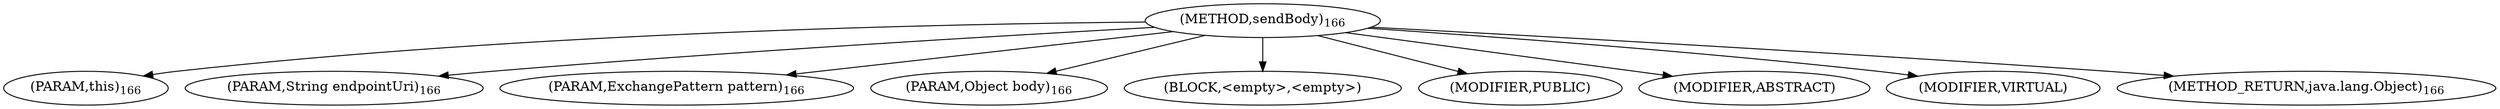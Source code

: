 digraph "sendBody" {  
"153" [label = <(METHOD,sendBody)<SUB>166</SUB>> ]
"154" [label = <(PARAM,this)<SUB>166</SUB>> ]
"155" [label = <(PARAM,String endpointUri)<SUB>166</SUB>> ]
"156" [label = <(PARAM,ExchangePattern pattern)<SUB>166</SUB>> ]
"157" [label = <(PARAM,Object body)<SUB>166</SUB>> ]
"158" [label = <(BLOCK,&lt;empty&gt;,&lt;empty&gt;)> ]
"159" [label = <(MODIFIER,PUBLIC)> ]
"160" [label = <(MODIFIER,ABSTRACT)> ]
"161" [label = <(MODIFIER,VIRTUAL)> ]
"162" [label = <(METHOD_RETURN,java.lang.Object)<SUB>166</SUB>> ]
  "153" -> "154" 
  "153" -> "155" 
  "153" -> "156" 
  "153" -> "157" 
  "153" -> "158" 
  "153" -> "159" 
  "153" -> "160" 
  "153" -> "161" 
  "153" -> "162" 
}
